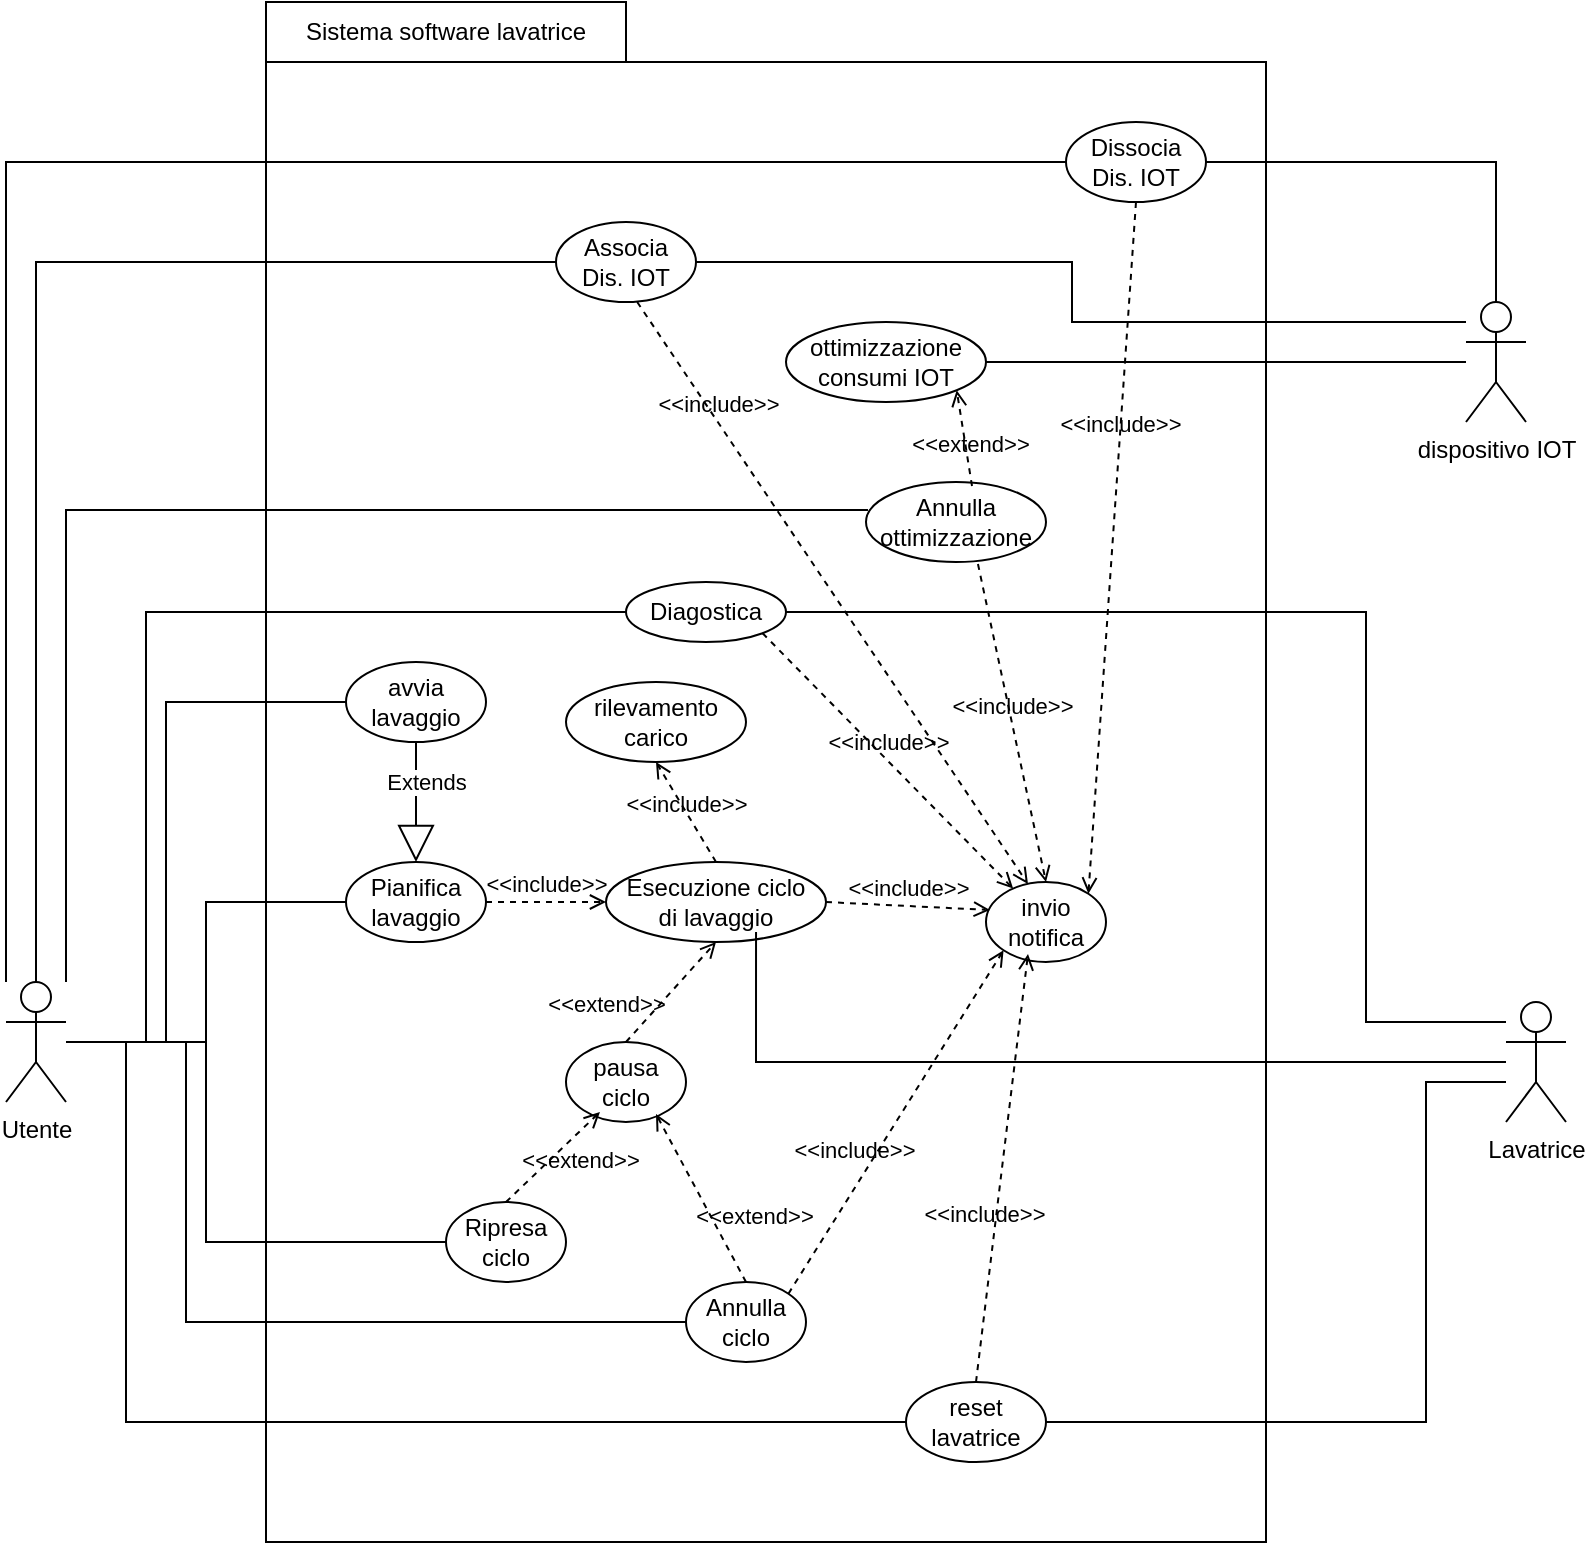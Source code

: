 <mxfile version="28.2.5">
  <diagram id="3ASJPIp1OIIGTgRLSXF7" name="Page-1">
    <mxGraphModel dx="1333" dy="766" grid="1" gridSize="10" guides="1" tooltips="1" connect="1" arrows="1" fold="1" page="1" pageScale="1" pageWidth="850" pageHeight="1100" math="0" shadow="0">
      <root>
        <mxCell id="0" />
        <mxCell id="1" parent="0" />
        <mxCell id="fIBpYFftQTEMIQeS8-oc-3" value="" style="rounded=0;whiteSpace=wrap;html=1;" parent="1" vertex="1">
          <mxGeometry x="170" y="60" width="500" height="740" as="geometry" />
        </mxCell>
        <mxCell id="fIBpYFftQTEMIQeS8-oc-4" value="Sistema software lavatrice" style="rounded=0;whiteSpace=wrap;html=1;" parent="1" vertex="1">
          <mxGeometry x="170" y="30" width="180" height="30" as="geometry" />
        </mxCell>
        <mxCell id="fIBpYFftQTEMIQeS8-oc-6" value="&lt;div&gt;Esecuzione ciclo&lt;/div&gt;&lt;div&gt;di lavaggio&lt;/div&gt;" style="ellipse;whiteSpace=wrap;html=1;" parent="1" vertex="1">
          <mxGeometry x="340" y="460" width="110" height="40" as="geometry" />
        </mxCell>
        <mxCell id="fIBpYFftQTEMIQeS8-oc-7" value="&lt;div&gt;pausa&lt;/div&gt;&lt;div&gt;ciclo&lt;/div&gt;" style="ellipse;whiteSpace=wrap;html=1;" parent="1" vertex="1">
          <mxGeometry x="320" y="550" width="60" height="40" as="geometry" />
        </mxCell>
        <mxCell id="fIBpYFftQTEMIQeS8-oc-8" value="&amp;lt;&amp;lt;extend&amp;gt;&amp;gt;" style="html=1;verticalAlign=bottom;labelBackgroundColor=none;endArrow=open;endFill=0;dashed=1;rounded=0;exitX=0.5;exitY=0;exitDx=0;exitDy=0;entryX=0.5;entryY=1;entryDx=0;entryDy=0;" parent="1" source="fIBpYFftQTEMIQeS8-oc-7" target="fIBpYFftQTEMIQeS8-oc-6" edge="1">
          <mxGeometry x="-0.978" y="14" width="160" relative="1" as="geometry">
            <mxPoint x="490" y="460" as="sourcePoint" />
            <mxPoint x="650" y="460" as="targetPoint" />
            <mxPoint as="offset" />
          </mxGeometry>
        </mxCell>
        <mxCell id="fIBpYFftQTEMIQeS8-oc-9" value="Ripresa&lt;div&gt;ciclo&lt;/div&gt;" style="ellipse;whiteSpace=wrap;html=1;" parent="1" vertex="1">
          <mxGeometry x="260" y="630" width="60" height="40" as="geometry" />
        </mxCell>
        <mxCell id="fIBpYFftQTEMIQeS8-oc-10" value="&amp;lt;&amp;lt;extend&amp;gt;&amp;gt;" style="html=1;verticalAlign=bottom;labelBackgroundColor=none;endArrow=open;endFill=0;dashed=1;rounded=0;exitX=0.5;exitY=0;exitDx=0;exitDy=0;entryX=0.283;entryY=0.875;entryDx=0;entryDy=0;entryPerimeter=0;" parent="1" source="fIBpYFftQTEMIQeS8-oc-9" target="fIBpYFftQTEMIQeS8-oc-7" edge="1">
          <mxGeometry x="0.061" y="-17" width="160" relative="1" as="geometry">
            <mxPoint x="430" y="560" as="sourcePoint" />
            <mxPoint x="332" y="591" as="targetPoint" />
            <mxPoint as="offset" />
          </mxGeometry>
        </mxCell>
        <mxCell id="fIBpYFftQTEMIQeS8-oc-11" value="&lt;div&gt;Annulla&lt;/div&gt;&lt;div&gt;ciclo&lt;/div&gt;" style="ellipse;whiteSpace=wrap;html=1;" parent="1" vertex="1">
          <mxGeometry x="380" y="670" width="60" height="40" as="geometry" />
        </mxCell>
        <mxCell id="fIBpYFftQTEMIQeS8-oc-12" value="&amp;lt;&amp;lt;extend&amp;gt;&amp;gt;" style="html=1;verticalAlign=bottom;labelBackgroundColor=none;endArrow=open;endFill=0;dashed=1;rounded=0;exitX=0.5;exitY=0;exitDx=0;exitDy=0;entryX=0.75;entryY=0.9;entryDx=0;entryDy=0;entryPerimeter=0;" parent="1" source="fIBpYFftQTEMIQeS8-oc-11" target="fIBpYFftQTEMIQeS8-oc-7" edge="1">
          <mxGeometry x="-0.6" y="-15" width="160" relative="1" as="geometry">
            <mxPoint x="596.98" y="552" as="sourcePoint" />
            <mxPoint x="350" y="610" as="targetPoint" />
            <mxPoint as="offset" />
          </mxGeometry>
        </mxCell>
        <mxCell id="fIBpYFftQTEMIQeS8-oc-38" style="edgeStyle=orthogonalEdgeStyle;rounded=0;orthogonalLoop=1;jettySize=auto;html=1;entryX=0;entryY=0.5;entryDx=0;entryDy=0;endArrow=none;endFill=0;" parent="1" source="fIBpYFftQTEMIQeS8-oc-17" target="fIBpYFftQTEMIQeS8-oc-31" edge="1">
          <mxGeometry relative="1" as="geometry">
            <Array as="points">
              <mxPoint x="140" y="550" />
              <mxPoint x="140" y="480" />
            </Array>
          </mxGeometry>
        </mxCell>
        <mxCell id="fIBpYFftQTEMIQeS8-oc-39" style="edgeStyle=orthogonalEdgeStyle;rounded=0;orthogonalLoop=1;jettySize=auto;html=1;entryX=0;entryY=0.5;entryDx=0;entryDy=0;endArrow=none;endFill=0;" parent="1" source="fIBpYFftQTEMIQeS8-oc-17" target="fIBpYFftQTEMIQeS8-oc-32" edge="1">
          <mxGeometry relative="1" as="geometry">
            <Array as="points">
              <mxPoint x="120" y="550" />
              <mxPoint x="120" y="380" />
            </Array>
          </mxGeometry>
        </mxCell>
        <mxCell id="fIBpYFftQTEMIQeS8-oc-40" style="edgeStyle=orthogonalEdgeStyle;rounded=0;orthogonalLoop=1;jettySize=auto;html=1;entryX=0;entryY=0.5;entryDx=0;entryDy=0;endArrow=none;endFill=0;" parent="1" source="fIBpYFftQTEMIQeS8-oc-17" target="fIBpYFftQTEMIQeS8-oc-11" edge="1">
          <mxGeometry relative="1" as="geometry">
            <Array as="points">
              <mxPoint x="130" y="550" />
              <mxPoint x="130" y="690" />
              <mxPoint x="380" y="690" />
            </Array>
          </mxGeometry>
        </mxCell>
        <mxCell id="fIBpYFftQTEMIQeS8-oc-42" style="edgeStyle=orthogonalEdgeStyle;rounded=0;orthogonalLoop=1;jettySize=auto;html=1;entryX=0;entryY=0.5;entryDx=0;entryDy=0;endArrow=none;endFill=0;" parent="1" source="fIBpYFftQTEMIQeS8-oc-17" target="fIBpYFftQTEMIQeS8-oc-9" edge="1">
          <mxGeometry relative="1" as="geometry">
            <Array as="points">
              <mxPoint x="140" y="550" />
              <mxPoint x="140" y="650" />
            </Array>
          </mxGeometry>
        </mxCell>
        <mxCell id="fIBpYFftQTEMIQeS8-oc-50" style="edgeStyle=orthogonalEdgeStyle;rounded=0;orthogonalLoop=1;jettySize=auto;html=1;entryX=0;entryY=0.5;entryDx=0;entryDy=0;endArrow=none;endFill=0;" parent="1" source="fIBpYFftQTEMIQeS8-oc-17" target="fIBpYFftQTEMIQeS8-oc-46" edge="1">
          <mxGeometry relative="1" as="geometry">
            <Array as="points">
              <mxPoint x="110" y="550" />
              <mxPoint x="110" y="335" />
            </Array>
          </mxGeometry>
        </mxCell>
        <mxCell id="fIBpYFftQTEMIQeS8-oc-68" style="edgeStyle=orthogonalEdgeStyle;rounded=0;orthogonalLoop=1;jettySize=auto;html=1;entryX=0;entryY=0.5;entryDx=0;entryDy=0;endArrow=none;endFill=0;" parent="1" source="fIBpYFftQTEMIQeS8-oc-17" target="fIBpYFftQTEMIQeS8-oc-67" edge="1">
          <mxGeometry relative="1" as="geometry">
            <Array as="points">
              <mxPoint x="100" y="550" />
              <mxPoint x="100" y="740" />
            </Array>
          </mxGeometry>
        </mxCell>
        <mxCell id="hpQTYdhEVCo4M2Le8G3y-6" style="edgeStyle=orthogonalEdgeStyle;rounded=0;orthogonalLoop=1;jettySize=auto;html=1;entryX=0;entryY=0.5;entryDx=0;entryDy=0;endArrow=none;endFill=0;" edge="1" parent="1" source="fIBpYFftQTEMIQeS8-oc-17" target="hpQTYdhEVCo4M2Le8G3y-1">
          <mxGeometry relative="1" as="geometry">
            <Array as="points">
              <mxPoint x="55" y="160" />
            </Array>
          </mxGeometry>
        </mxCell>
        <mxCell id="hpQTYdhEVCo4M2Le8G3y-10" style="edgeStyle=orthogonalEdgeStyle;rounded=0;orthogonalLoop=1;jettySize=auto;html=1;entryX=0;entryY=0.5;entryDx=0;entryDy=0;endArrow=none;endFill=0;" edge="1" parent="1" source="fIBpYFftQTEMIQeS8-oc-17" target="hpQTYdhEVCo4M2Le8G3y-7">
          <mxGeometry relative="1" as="geometry">
            <Array as="points">
              <mxPoint x="40" y="110" />
            </Array>
          </mxGeometry>
        </mxCell>
        <mxCell id="fIBpYFftQTEMIQeS8-oc-17" value="Utente" style="shape=umlActor;verticalLabelPosition=bottom;verticalAlign=top;html=1;" parent="1" vertex="1">
          <mxGeometry x="40" y="520" width="30" height="60" as="geometry" />
        </mxCell>
        <mxCell id="fIBpYFftQTEMIQeS8-oc-25" value="invio notifica" style="ellipse;whiteSpace=wrap;html=1;" parent="1" vertex="1">
          <mxGeometry x="530" y="470" width="60" height="40" as="geometry" />
        </mxCell>
        <mxCell id="fIBpYFftQTEMIQeS8-oc-26" value="&amp;lt;&amp;lt;include&amp;gt;&amp;gt;" style="html=1;verticalAlign=bottom;labelBackgroundColor=none;endArrow=open;endFill=0;dashed=1;rounded=0;exitX=1;exitY=0.5;exitDx=0;exitDy=0;entryX=0.033;entryY=0.35;entryDx=0;entryDy=0;entryPerimeter=0;" parent="1" source="fIBpYFftQTEMIQeS8-oc-6" target="fIBpYFftQTEMIQeS8-oc-25" edge="1">
          <mxGeometry width="160" relative="1" as="geometry">
            <mxPoint x="460" y="510" as="sourcePoint" />
            <mxPoint x="505" y="552" as="targetPoint" />
          </mxGeometry>
        </mxCell>
        <mxCell id="fIBpYFftQTEMIQeS8-oc-29" value="&amp;lt;&amp;lt;include&amp;gt;&amp;gt;" style="html=1;verticalAlign=bottom;labelBackgroundColor=none;endArrow=open;endFill=0;dashed=1;rounded=0;exitX=1;exitY=0;exitDx=0;exitDy=0;entryX=0;entryY=1;entryDx=0;entryDy=0;" parent="1" source="fIBpYFftQTEMIQeS8-oc-11" target="fIBpYFftQTEMIQeS8-oc-25" edge="1">
          <mxGeometry x="-0.306" y="5" width="160" relative="1" as="geometry">
            <mxPoint x="510" y="606" as="sourcePoint" />
            <mxPoint x="539" y="550" as="targetPoint" />
            <mxPoint as="offset" />
          </mxGeometry>
        </mxCell>
        <mxCell id="fIBpYFftQTEMIQeS8-oc-31" value="&lt;div&gt;Pianifica&lt;/div&gt;&lt;div&gt;lavaggio&lt;/div&gt;" style="ellipse;whiteSpace=wrap;html=1;" parent="1" vertex="1">
          <mxGeometry x="210" y="460" width="70" height="40" as="geometry" />
        </mxCell>
        <mxCell id="fIBpYFftQTEMIQeS8-oc-32" value="avvia&lt;div&gt;lavaggio&lt;/div&gt;" style="ellipse;whiteSpace=wrap;html=1;" parent="1" vertex="1">
          <mxGeometry x="210" y="360" width="70" height="40" as="geometry" />
        </mxCell>
        <mxCell id="fIBpYFftQTEMIQeS8-oc-33" value="Extends" style="endArrow=block;endSize=16;endFill=0;html=1;rounded=0;entryX=0.5;entryY=0;entryDx=0;entryDy=0;exitX=0.5;exitY=1;exitDx=0;exitDy=0;" parent="1" source="fIBpYFftQTEMIQeS8-oc-32" target="fIBpYFftQTEMIQeS8-oc-31" edge="1">
          <mxGeometry x="-0.333" y="5" width="160" relative="1" as="geometry">
            <mxPoint x="490" y="520" as="sourcePoint" />
            <mxPoint x="650" y="520" as="targetPoint" />
            <mxPoint as="offset" />
          </mxGeometry>
        </mxCell>
        <mxCell id="fIBpYFftQTEMIQeS8-oc-34" value="&amp;lt;&amp;lt;include&amp;gt;&amp;gt;" style="html=1;verticalAlign=bottom;labelBackgroundColor=none;endArrow=open;endFill=0;dashed=1;rounded=0;exitX=1;exitY=0.5;exitDx=0;exitDy=0;entryX=0;entryY=0.5;entryDx=0;entryDy=0;" parent="1" source="fIBpYFftQTEMIQeS8-oc-31" target="fIBpYFftQTEMIQeS8-oc-6" edge="1">
          <mxGeometry width="160" relative="1" as="geometry">
            <mxPoint x="510" y="560" as="sourcePoint" />
            <mxPoint x="420" y="580" as="targetPoint" />
          </mxGeometry>
        </mxCell>
        <mxCell id="fIBpYFftQTEMIQeS8-oc-46" value="Diagostica" style="ellipse;whiteSpace=wrap;html=1;" parent="1" vertex="1">
          <mxGeometry x="350" y="320" width="80" height="30" as="geometry" />
        </mxCell>
        <mxCell id="fIBpYFftQTEMIQeS8-oc-49" value="&amp;lt;&amp;lt;include&amp;gt;&amp;gt;" style="html=1;verticalAlign=bottom;labelBackgroundColor=none;endArrow=open;endFill=0;dashed=1;rounded=0;exitX=1;exitY=1;exitDx=0;exitDy=0;" parent="1" source="fIBpYFftQTEMIQeS8-oc-46" target="fIBpYFftQTEMIQeS8-oc-25" edge="1">
          <mxGeometry width="160" relative="1" as="geometry">
            <mxPoint x="430" y="410" as="sourcePoint" />
            <mxPoint x="513" y="556" as="targetPoint" />
          </mxGeometry>
        </mxCell>
        <mxCell id="fIBpYFftQTEMIQeS8-oc-51" value="&lt;div&gt;rilevamento&lt;/div&gt;&lt;div&gt;carico&lt;/div&gt;" style="ellipse;whiteSpace=wrap;html=1;" parent="1" vertex="1">
          <mxGeometry x="320" y="370" width="90" height="40" as="geometry" />
        </mxCell>
        <mxCell id="fIBpYFftQTEMIQeS8-oc-66" style="edgeStyle=orthogonalEdgeStyle;rounded=0;orthogonalLoop=1;jettySize=auto;html=1;entryX=1;entryY=0.5;entryDx=0;entryDy=0;endArrow=none;endFill=0;" parent="1" source="fIBpYFftQTEMIQeS8-oc-53" target="fIBpYFftQTEMIQeS8-oc-46" edge="1">
          <mxGeometry relative="1" as="geometry">
            <Array as="points">
              <mxPoint x="720" y="540" />
              <mxPoint x="720" y="335" />
            </Array>
          </mxGeometry>
        </mxCell>
        <mxCell id="fIBpYFftQTEMIQeS8-oc-70" style="edgeStyle=orthogonalEdgeStyle;rounded=0;orthogonalLoop=1;jettySize=auto;html=1;entryX=1;entryY=0.5;entryDx=0;entryDy=0;endArrow=none;endFill=0;" parent="1" source="fIBpYFftQTEMIQeS8-oc-53" target="fIBpYFftQTEMIQeS8-oc-67" edge="1">
          <mxGeometry relative="1" as="geometry">
            <Array as="points">
              <mxPoint x="750" y="570" />
              <mxPoint x="750" y="740" />
            </Array>
          </mxGeometry>
        </mxCell>
        <mxCell id="fIBpYFftQTEMIQeS8-oc-53" value="Lavatrice" style="shape=umlActor;verticalLabelPosition=bottom;verticalAlign=top;html=1;outlineConnect=0;" parent="1" vertex="1">
          <mxGeometry x="790" y="530" width="30" height="60" as="geometry" />
        </mxCell>
        <mxCell id="fIBpYFftQTEMIQeS8-oc-65" style="edgeStyle=orthogonalEdgeStyle;rounded=0;orthogonalLoop=1;jettySize=auto;html=1;entryX=0.682;entryY=0.875;entryDx=0;entryDy=0;entryPerimeter=0;endArrow=none;endFill=0;" parent="1" source="fIBpYFftQTEMIQeS8-oc-53" target="fIBpYFftQTEMIQeS8-oc-6" edge="1">
          <mxGeometry relative="1" as="geometry" />
        </mxCell>
        <mxCell id="fIBpYFftQTEMIQeS8-oc-67" value="&lt;div&gt;reset&lt;/div&gt;&lt;div&gt;lavatrice&lt;/div&gt;" style="ellipse;whiteSpace=wrap;html=1;" parent="1" vertex="1">
          <mxGeometry x="490" y="720" width="70" height="40" as="geometry" />
        </mxCell>
        <mxCell id="fIBpYFftQTEMIQeS8-oc-71" value="&amp;lt;&amp;lt;include&amp;gt;&amp;gt;" style="html=1;verticalAlign=bottom;labelBackgroundColor=none;endArrow=open;endFill=0;dashed=1;rounded=0;exitX=0.5;exitY=0;exitDx=0;exitDy=0;entryX=0.35;entryY=0.9;entryDx=0;entryDy=0;entryPerimeter=0;" parent="1" source="fIBpYFftQTEMIQeS8-oc-67" target="fIBpYFftQTEMIQeS8-oc-25" edge="1">
          <mxGeometry x="-0.306" y="5" width="160" relative="1" as="geometry">
            <mxPoint x="460" y="759" as="sourcePoint" />
            <mxPoint x="588" y="620" as="targetPoint" />
            <mxPoint as="offset" />
          </mxGeometry>
        </mxCell>
        <mxCell id="fIBpYFftQTEMIQeS8-oc-72" value="&lt;div&gt;ottimizzazione&lt;/div&gt;&lt;div&gt;consumi&amp;nbsp;IOT&lt;/div&gt;" style="ellipse;whiteSpace=wrap;html=1;" parent="1" vertex="1">
          <mxGeometry x="430" y="190" width="100" height="40" as="geometry" />
        </mxCell>
        <mxCell id="fIBpYFftQTEMIQeS8-oc-74" value="&lt;div&gt;Annulla&lt;/div&gt;ottimizzazione" style="ellipse;whiteSpace=wrap;html=1;" parent="1" vertex="1">
          <mxGeometry x="470" y="270" width="90" height="40" as="geometry" />
        </mxCell>
        <mxCell id="fIBpYFftQTEMIQeS8-oc-75" value="&amp;lt;&amp;lt;extend&amp;gt;&amp;gt;" style="html=1;verticalAlign=bottom;labelBackgroundColor=none;endArrow=open;endFill=0;dashed=1;rounded=0;exitX=0.589;exitY=0.05;exitDx=0;exitDy=0;entryX=1;entryY=1;entryDx=0;entryDy=0;exitPerimeter=0;" parent="1" source="fIBpYFftQTEMIQeS8-oc-74" target="fIBpYFftQTEMIQeS8-oc-72" edge="1">
          <mxGeometry x="-0.518" y="-1" width="160" relative="1" as="geometry">
            <mxPoint x="445" y="694" as="sourcePoint" />
            <mxPoint x="400" y="630" as="targetPoint" />
            <mxPoint as="offset" />
          </mxGeometry>
        </mxCell>
        <mxCell id="fIBpYFftQTEMIQeS8-oc-78" style="edgeStyle=orthogonalEdgeStyle;rounded=0;orthogonalLoop=1;jettySize=auto;html=1;entryX=1;entryY=0.5;entryDx=0;entryDy=0;endArrow=none;endFill=0;" parent="1" source="fIBpYFftQTEMIQeS8-oc-77" target="fIBpYFftQTEMIQeS8-oc-72" edge="1">
          <mxGeometry relative="1" as="geometry" />
        </mxCell>
        <mxCell id="hpQTYdhEVCo4M2Le8G3y-5" style="edgeStyle=orthogonalEdgeStyle;rounded=0;orthogonalLoop=1;jettySize=auto;html=1;entryX=1;entryY=0.5;entryDx=0;entryDy=0;endArrow=none;endFill=0;" edge="1" parent="1" source="fIBpYFftQTEMIQeS8-oc-77" target="hpQTYdhEVCo4M2Le8G3y-1">
          <mxGeometry relative="1" as="geometry">
            <Array as="points">
              <mxPoint x="573" y="190" />
              <mxPoint x="573" y="160" />
            </Array>
          </mxGeometry>
        </mxCell>
        <mxCell id="hpQTYdhEVCo4M2Le8G3y-9" style="edgeStyle=orthogonalEdgeStyle;rounded=0;orthogonalLoop=1;jettySize=auto;html=1;entryX=1;entryY=0.5;entryDx=0;entryDy=0;endArrow=none;endFill=0;" edge="1" parent="1" source="fIBpYFftQTEMIQeS8-oc-77" target="hpQTYdhEVCo4M2Le8G3y-7">
          <mxGeometry relative="1" as="geometry">
            <Array as="points">
              <mxPoint x="785" y="110" />
            </Array>
          </mxGeometry>
        </mxCell>
        <mxCell id="fIBpYFftQTEMIQeS8-oc-77" value="dispositivo IOT" style="shape=umlActor;verticalLabelPosition=bottom;verticalAlign=top;html=1;outlineConnect=0;" parent="1" vertex="1">
          <mxGeometry x="770" y="180" width="30" height="60" as="geometry" />
        </mxCell>
        <mxCell id="fIBpYFftQTEMIQeS8-oc-79" value="&amp;lt;&amp;lt;include&amp;gt;&amp;gt;" style="html=1;verticalAlign=bottom;labelBackgroundColor=none;endArrow=open;endFill=0;dashed=1;rounded=0;exitX=0.622;exitY=1.025;exitDx=0;exitDy=0;entryX=0.5;entryY=0;entryDx=0;entryDy=0;exitPerimeter=0;" parent="1" source="fIBpYFftQTEMIQeS8-oc-74" target="fIBpYFftQTEMIQeS8-oc-25" edge="1">
          <mxGeometry width="160" relative="1" as="geometry">
            <mxPoint x="480" y="420" as="sourcePoint" />
            <mxPoint x="597" y="557" as="targetPoint" />
          </mxGeometry>
        </mxCell>
        <mxCell id="fIBpYFftQTEMIQeS8-oc-80" style="edgeStyle=orthogonalEdgeStyle;rounded=0;orthogonalLoop=1;jettySize=auto;html=1;entryX=0.011;entryY=0.35;entryDx=0;entryDy=0;entryPerimeter=0;endArrow=none;endFill=0;" parent="1" source="fIBpYFftQTEMIQeS8-oc-17" target="fIBpYFftQTEMIQeS8-oc-74" edge="1">
          <mxGeometry relative="1" as="geometry">
            <Array as="points">
              <mxPoint x="70" y="284" />
            </Array>
          </mxGeometry>
        </mxCell>
        <mxCell id="ptV9InI4uPRKC6a5T_Vf-1" value="&amp;lt;&amp;lt;include&amp;gt;&amp;gt;" style="html=1;verticalAlign=bottom;labelBackgroundColor=none;endArrow=open;endFill=0;dashed=1;rounded=0;exitX=0.5;exitY=0;exitDx=0;exitDy=0;entryX=0.5;entryY=1;entryDx=0;entryDy=0;" parent="1" source="fIBpYFftQTEMIQeS8-oc-6" target="fIBpYFftQTEMIQeS8-oc-51" edge="1">
          <mxGeometry x="-0.147" y="3" width="160" relative="1" as="geometry">
            <mxPoint x="480" y="480" as="sourcePoint" />
            <mxPoint x="562" y="484" as="targetPoint" />
            <mxPoint as="offset" />
          </mxGeometry>
        </mxCell>
        <mxCell id="hpQTYdhEVCo4M2Le8G3y-1" value="&lt;div&gt;Associa&lt;/div&gt;&lt;div&gt;Dis. IOT&lt;/div&gt;" style="ellipse;whiteSpace=wrap;html=1;" vertex="1" parent="1">
          <mxGeometry x="315" y="140" width="70" height="40" as="geometry" />
        </mxCell>
        <mxCell id="hpQTYdhEVCo4M2Le8G3y-4" value="&amp;lt;&amp;lt;include&amp;gt;&amp;gt;" style="html=1;verticalAlign=bottom;labelBackgroundColor=none;endArrow=open;endFill=0;dashed=1;rounded=0;exitX=0.58;exitY=1;exitDx=0;exitDy=0;entryX=0.35;entryY=0.025;entryDx=0;entryDy=0;exitPerimeter=0;entryPerimeter=0;" edge="1" parent="1" source="hpQTYdhEVCo4M2Le8G3y-1" target="fIBpYFftQTEMIQeS8-oc-25">
          <mxGeometry x="-0.587" width="160" relative="1" as="geometry">
            <mxPoint x="550" y="400" as="sourcePoint" />
            <mxPoint x="553" y="566" as="targetPoint" />
            <mxPoint as="offset" />
          </mxGeometry>
        </mxCell>
        <mxCell id="hpQTYdhEVCo4M2Le8G3y-7" value="&lt;div&gt;Dissocia&lt;/div&gt;&lt;div&gt;Dis. IOT&lt;/div&gt;" style="ellipse;whiteSpace=wrap;html=1;" vertex="1" parent="1">
          <mxGeometry x="570" y="90" width="70" height="40" as="geometry" />
        </mxCell>
        <mxCell id="hpQTYdhEVCo4M2Le8G3y-8" value="&amp;lt;&amp;lt;include&amp;gt;&amp;gt;" style="html=1;verticalAlign=bottom;labelBackgroundColor=none;endArrow=open;endFill=0;dashed=1;rounded=0;exitX=0.5;exitY=1;exitDx=0;exitDy=0;entryX=1;entryY=0;entryDx=0;entryDy=0;" edge="1" parent="1" source="hpQTYdhEVCo4M2Le8G3y-7" target="fIBpYFftQTEMIQeS8-oc-25">
          <mxGeometry x="-0.306" width="160" relative="1" as="geometry">
            <mxPoint x="560" y="410" as="sourcePoint" />
            <mxPoint x="563" y="576" as="targetPoint" />
            <mxPoint as="offset" />
          </mxGeometry>
        </mxCell>
      </root>
    </mxGraphModel>
  </diagram>
</mxfile>
